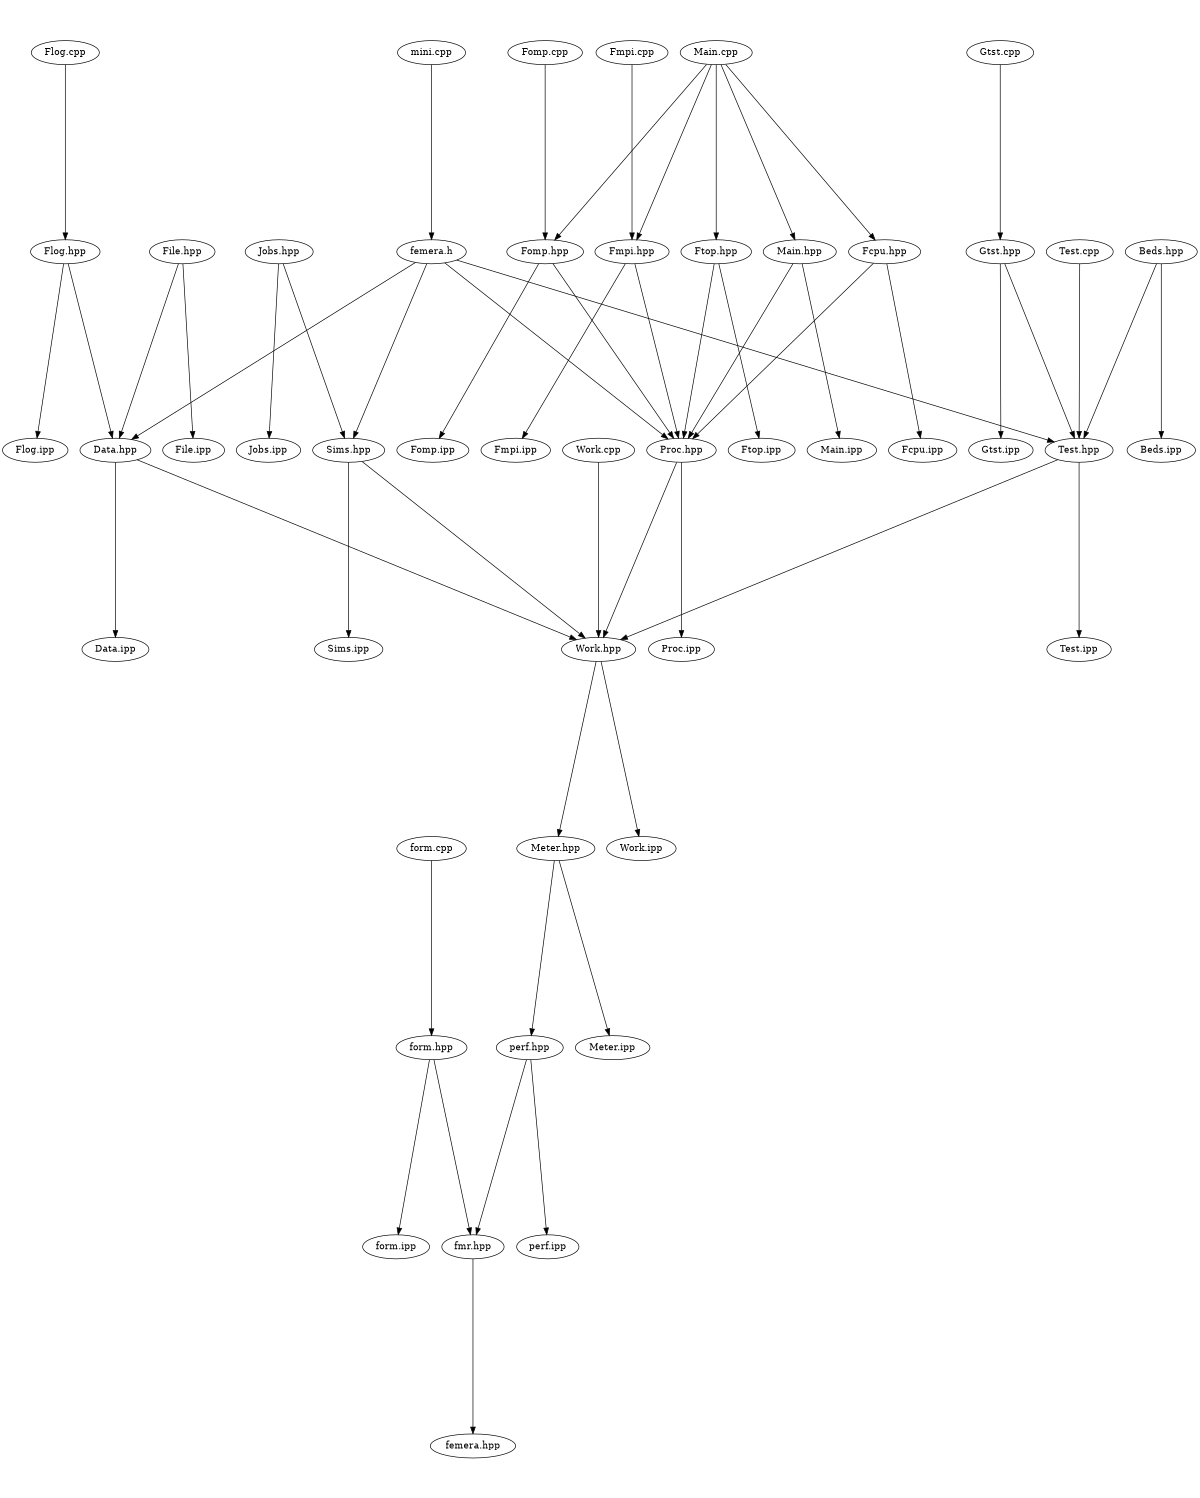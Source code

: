 digraph "source tree" {
    overlap=scale;
    size="8,10";
    ratio="fill";
    fontsize="16";
    fontname="Helvetica";
	clusterrank="local";
	"Meter.hpp" -> "perf.hpp"
	"Main.cpp" -> "Fomp.hpp"
	"Sims.hpp" -> "Work.hpp"
	"Fmpi.hpp" -> "Fmpi.ipp"
	"Sims.hpp" -> "Sims.ipp"
	"Jobs.hpp" -> "Jobs.ipp"
	"Fomp.cpp" -> "Fomp.hpp"
	"Main.cpp" -> "Main.hpp"
	"femera.h" -> "Data.hpp"
	"femera.h" -> "Proc.hpp"
	"Proc.hpp" -> "Proc.ipp"
	"Main.cpp" -> "Fmpi.hpp"
	"Main.cpp" -> "Fcpu.hpp"
	"Ftop.hpp" -> "Ftop.ipp"
	"perf.hpp" -> "fmr.hpp"
	"Data.hpp" -> "Data.ipp"
	"Work.hpp" -> "Work.ipp"
	"femera.h" -> "Test.hpp"
	"Main.cpp" -> "Ftop.hpp"
	"Fmpi.hpp" -> "Proc.hpp"
	"Test.hpp" -> "Work.hpp"
	"form.hpp" -> "form.ipp"
	"Gtst.cpp" -> "Gtst.hpp"
	"Fcpu.hpp" -> "Proc.hpp"
	"Fomp.hpp" -> "Proc.hpp"
	"Flog.hpp" -> "Data.hpp"
	"File.hpp" -> "File.ipp"
	"Meter.hpp" -> "Meter.ipp"
	"Fomp.hpp" -> "Fomp.ipp"
	"Gtst.hpp" -> "Gtst.ipp"
	"form.cpp" -> "form.hpp"
	"perf.hpp" -> "perf.ipp"
	"Fmpi.cpp" -> "Fmpi.hpp"
	"Fcpu.hpp" -> "Fcpu.ipp"
	"Work.cpp" -> "Work.hpp"
	"Main.hpp" -> "Main.ipp"
	"mini.cpp" -> "femera.h"
	"Test.cpp" -> "Test.hpp"
	"femera.h" -> "Sims.hpp"
	"Jobs.hpp" -> "Sims.hpp"
	"Ftop.hpp" -> "Proc.hpp"
	"File.hpp" -> "Data.hpp"
	"fmr.hpp" -> "femera.hpp"
	"Beds.hpp" -> "Test.hpp"
	"Proc.hpp" -> "Work.hpp"
	"form.hpp" -> "fmr.hpp"
	"Gtst.hpp" -> "Test.hpp"
	"Flog.cpp" -> "Flog.hpp"
	"Data.hpp" -> "Work.hpp"
	"Beds.hpp" -> "Beds.ipp"
	"Work.hpp" -> "Meter.hpp"
	"Main.hpp" -> "Proc.hpp"
	"Test.hpp" -> "Test.ipp"
	"Flog.hpp" -> "Flog.ipp"
}
